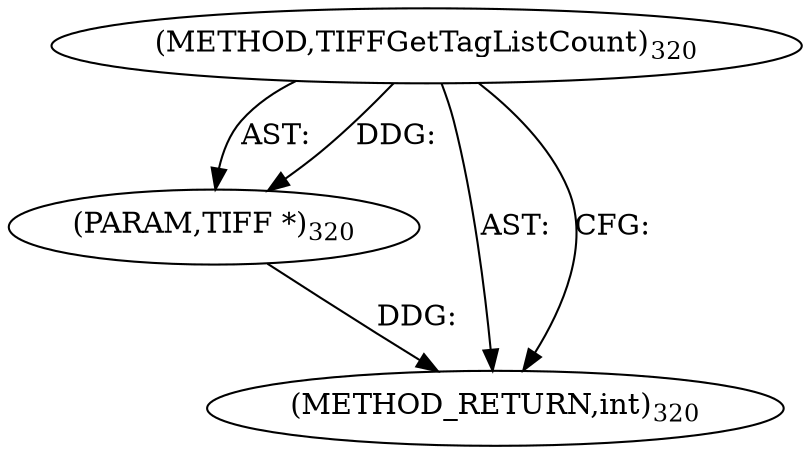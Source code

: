 digraph "TIFFGetTagListCount" {  
"8406" [label = <(METHOD,TIFFGetTagListCount)<SUB>320</SUB>> ]
"8407" [label = <(PARAM,TIFF *)<SUB>320</SUB>> ]
"8408" [label = <(METHOD_RETURN,int)<SUB>320</SUB>> ]
  "8406" -> "8407"  [ label = "AST: "] 
  "8406" -> "8408"  [ label = "AST: "] 
  "8406" -> "8408"  [ label = "CFG: "] 
  "8407" -> "8408"  [ label = "DDG: "] 
  "8406" -> "8407"  [ label = "DDG: "] 
}
